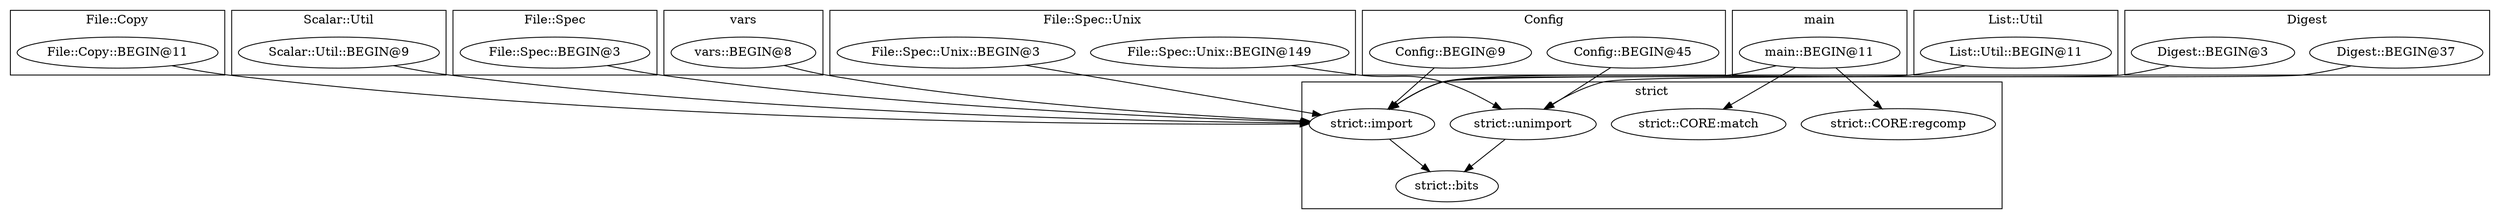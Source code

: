 digraph {
graph [overlap=false]
subgraph cluster_File_Copy {
	label="File::Copy";
	"File::Copy::BEGIN@11";
}
subgraph cluster_Scalar_Util {
	label="Scalar::Util";
	"Scalar::Util::BEGIN@9";
}
subgraph cluster_File_Spec {
	label="File::Spec";
	"File::Spec::BEGIN@3";
}
subgraph cluster_vars {
	label="vars";
	"vars::BEGIN@8";
}
subgraph cluster_File_Spec_Unix {
	label="File::Spec::Unix";
	"File::Spec::Unix::BEGIN@3";
	"File::Spec::Unix::BEGIN@149";
}
subgraph cluster_Config {
	label="Config";
	"Config::BEGIN@45";
	"Config::BEGIN@9";
}
subgraph cluster_main {
	label="main";
	"main::BEGIN@11";
}
subgraph cluster_List_Util {
	label="List::Util";
	"List::Util::BEGIN@11";
}
subgraph cluster_strict {
	label="strict";
	"strict::import";
	"strict::CORE:regcomp";
	"strict::unimport";
	"strict::bits";
	"strict::CORE:match";
}
subgraph cluster_Digest {
	label="Digest";
	"Digest::BEGIN@3";
	"Digest::BEGIN@37";
}
"main::BEGIN@11" -> "strict::CORE:match";
"strict::import" -> "strict::bits";
"strict::unimport" -> "strict::bits";
"Config::BEGIN@45" -> "strict::unimport";
"Digest::BEGIN@37" -> "strict::unimport";
"File::Spec::Unix::BEGIN@149" -> "strict::unimport";
"main::BEGIN@11" -> "strict::CORE:regcomp";
"List::Util::BEGIN@11" -> "strict::import";
"Scalar::Util::BEGIN@9" -> "strict::import";
"File::Spec::BEGIN@3" -> "strict::import";
"vars::BEGIN@8" -> "strict::import";
"File::Copy::BEGIN@11" -> "strict::import";
"Config::BEGIN@9" -> "strict::import";
"File::Spec::Unix::BEGIN@3" -> "strict::import";
"Digest::BEGIN@3" -> "strict::import";
"main::BEGIN@11" -> "strict::import";
}
